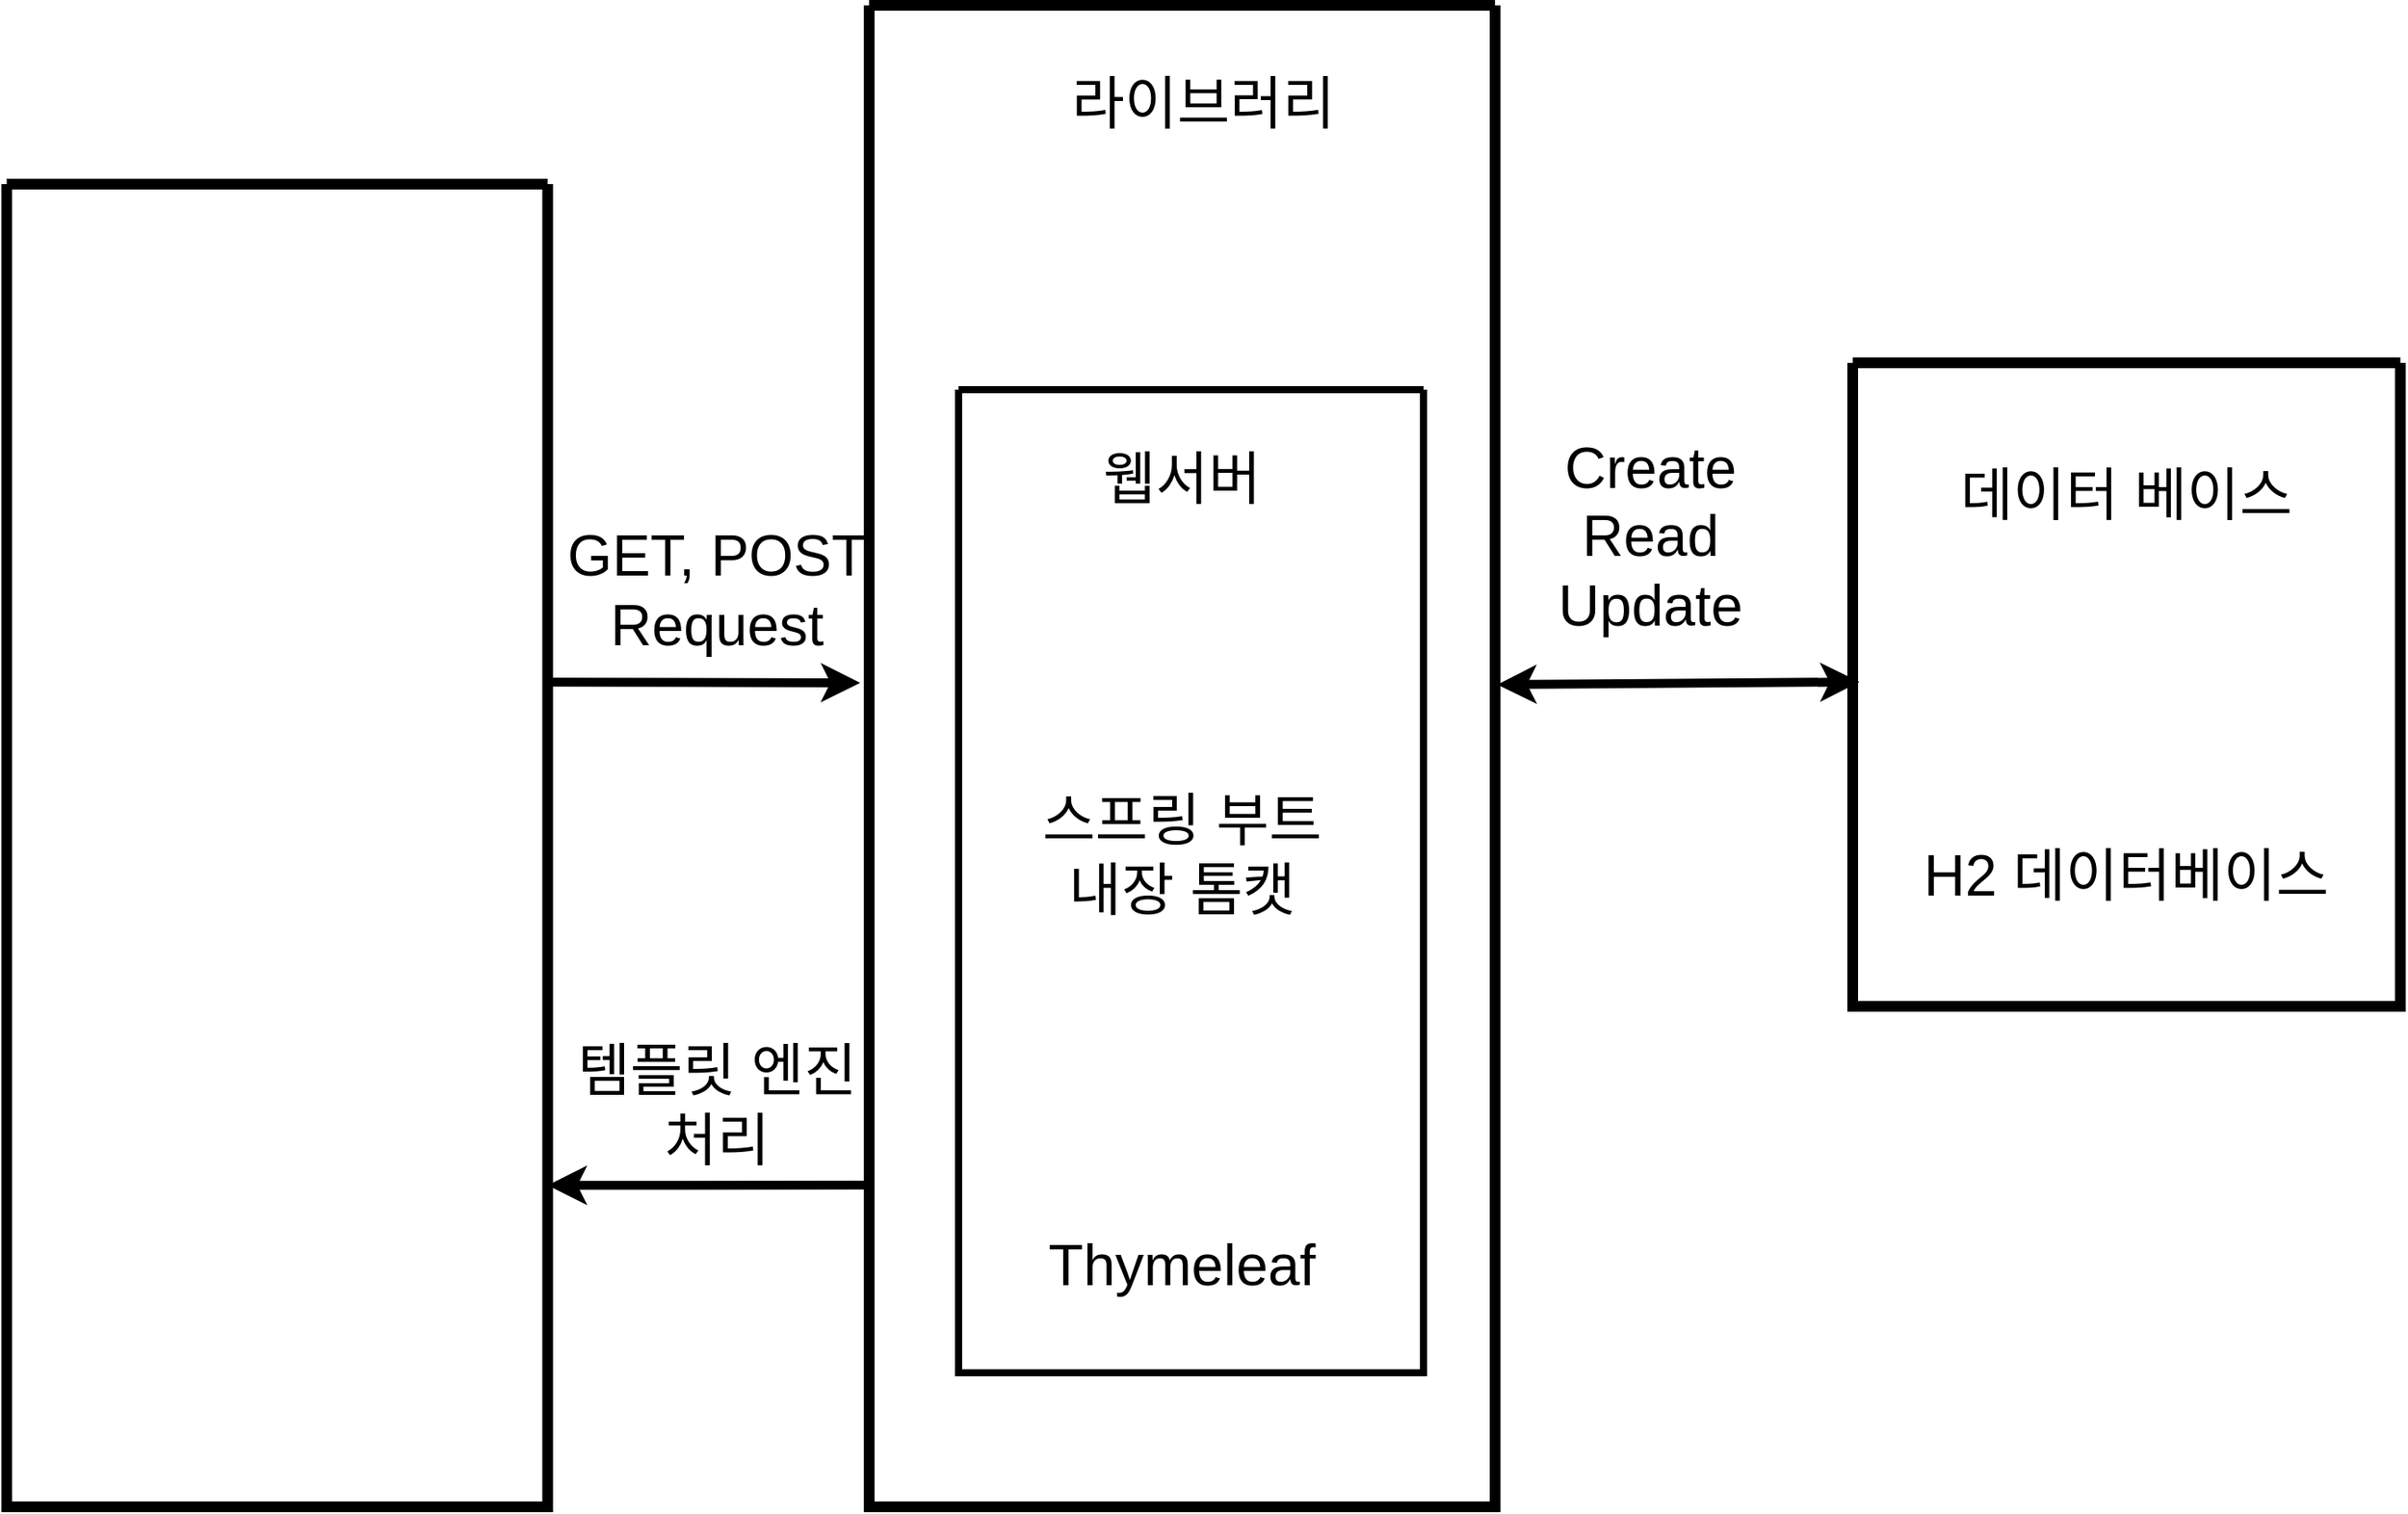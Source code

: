 <mxfile version="24.4.14" type="github">
  <diagram name="페이지-1" id="tjgAfjmDA4C24se_uthZ">
    <mxGraphModel dx="2655" dy="2198" grid="1" gridSize="10" guides="1" tooltips="1" connect="1" arrows="1" fold="1" page="1" pageScale="1" pageWidth="827" pageHeight="1169" math="0" shadow="0">
      <root>
        <mxCell id="0" />
        <mxCell id="1" parent="0" />
        <mxCell id="g2qkWimIBLFewqdkklXv-18" value="&lt;div&gt;GET, POST&lt;/div&gt;Request" style="text;html=1;align=center;verticalAlign=middle;whiteSpace=wrap;rounded=0;fontSize=32;" vertex="1" parent="1">
          <mxGeometry x="-15.0" y="82.24" width="220" height="30" as="geometry" />
        </mxCell>
        <mxCell id="g2qkWimIBLFewqdkklXv-20" value="Create&lt;div&gt;Read&lt;/div&gt;&lt;div&gt;Update&lt;/div&gt;" style="text;html=1;align=center;verticalAlign=middle;whiteSpace=wrap;rounded=0;fontSize=32;" vertex="1" parent="1">
          <mxGeometry x="507.33" y="52.24" width="220" height="30" as="geometry" />
        </mxCell>
        <mxCell id="g2qkWimIBLFewqdkklXv-21" value="" style="endArrow=classic;startArrow=classic;html=1;rounded=0;strokeWidth=5;exitX=1.013;exitY=0.499;exitDx=0;exitDy=0;exitPerimeter=0;entryX=-0.011;entryY=0.497;entryDx=0;entryDy=0;entryPerimeter=0;" edge="1" parent="1">
          <mxGeometry width="50" height="50" relative="1" as="geometry">
            <mxPoint x="531.262" y="150.0" as="sourcePoint" />
            <mxPoint x="733.763" y="148.52" as="targetPoint" />
          </mxGeometry>
        </mxCell>
        <mxCell id="g2qkWimIBLFewqdkklXv-26" value="" style="swimlane;startSize=0;strokeWidth=4;" vertex="1" parent="1">
          <mxGeometry x="230" y="-15" width="260" height="550" as="geometry" />
        </mxCell>
        <mxCell id="g2qkWimIBLFewqdkklXv-28" value="" style="swimlane;startSize=0;strokeWidth=6;" vertex="1" parent="1">
          <mxGeometry x="730" y="-30" width="306.24" height="360" as="geometry" />
        </mxCell>
        <mxCell id="g2qkWimIBLFewqdkklXv-1" value="" style="shape=image;verticalLabelPosition=bottom;labelBackgroundColor=default;verticalAlign=top;aspect=fixed;imageAspect=0;image=https://velog.velcdn.com/images/pak4184/post/49d37a62-b4f3-4432-8326-7d2c3059543d/image.svg;" vertex="1" parent="g2qkWimIBLFewqdkklXv-28">
          <mxGeometry x="89.12" y="113" width="114" height="114" as="geometry" />
        </mxCell>
        <mxCell id="g2qkWimIBLFewqdkklXv-5" value="데이터 베이스" style="text;html=1;align=center;verticalAlign=middle;whiteSpace=wrap;rounded=0;fontSize=32;" vertex="1" parent="g2qkWimIBLFewqdkklXv-28">
          <mxGeometry x="43.12" y="58.5" width="220" height="30" as="geometry" />
        </mxCell>
        <mxCell id="g2qkWimIBLFewqdkklXv-11" value="H2 데이터베이스" style="text;html=1;align=center;verticalAlign=middle;whiteSpace=wrap;rounded=0;fontSize=32;" vertex="1" parent="g2qkWimIBLFewqdkklXv-28">
          <mxGeometry x="23.12" y="271.5" width="260" height="30" as="geometry" />
        </mxCell>
        <mxCell id="g2qkWimIBLFewqdkklXv-29" value="" style="swimlane;startSize=0;strokeWidth=6;" vertex="1" parent="1">
          <mxGeometry x="-302.24" y="-130" width="302.48" height="740" as="geometry" />
        </mxCell>
        <mxCell id="g2qkWimIBLFewqdkklXv-22" value="" style="shape=image;verticalLabelPosition=bottom;labelBackgroundColor=default;verticalAlign=top;aspect=fixed;imageAspect=0;image=https://cdn-icons-png.flaticon.com/512/1979/1979209.png;" vertex="1" parent="g2qkWimIBLFewqdkklXv-29">
          <mxGeometry x="83.37" y="302.13" width="135.75" height="135.75" as="geometry" />
        </mxCell>
        <mxCell id="g2qkWimIBLFewqdkklXv-31" value="" style="endArrow=classic;html=1;rounded=0;exitX=1.007;exitY=0.54;exitDx=0;exitDy=0;exitPerimeter=0;strokeWidth=5;" edge="1" parent="1">
          <mxGeometry width="50" height="50" relative="1" as="geometry">
            <mxPoint x="2.357" y="148.57" as="sourcePoint" />
            <mxPoint x="175" y="148.97" as="targetPoint" />
          </mxGeometry>
        </mxCell>
        <mxCell id="g2qkWimIBLFewqdkklXv-32" value="" style="endArrow=classic;html=1;rounded=0;exitX=-0.005;exitY=0.716;exitDx=0;exitDy=0;exitPerimeter=0;strokeWidth=5;" edge="1" parent="1">
          <mxGeometry width="50" height="50" relative="1" as="geometry">
            <mxPoint x="181.008" y="430.0" as="sourcePoint" />
            <mxPoint x="0.24" y="430.16" as="targetPoint" />
          </mxGeometry>
        </mxCell>
        <mxCell id="g2qkWimIBLFewqdkklXv-33" value="템플릿 엔진&lt;div&gt;처리&lt;/div&gt;" style="text;html=1;align=center;verticalAlign=middle;whiteSpace=wrap;rounded=0;fontSize=32;" vertex="1" parent="1">
          <mxGeometry x="-15.0" y="370" width="220" height="30" as="geometry" />
        </mxCell>
        <mxCell id="g2qkWimIBLFewqdkklXv-38" value="" style="swimlane;startSize=0;strokeWidth=6;" vertex="1" parent="1">
          <mxGeometry x="180" y="-230" width="350" height="840" as="geometry" />
        </mxCell>
        <mxCell id="g2qkWimIBLFewqdkklXv-2" value="" style="shape=image;verticalLabelPosition=bottom;labelBackgroundColor=default;verticalAlign=top;aspect=fixed;imageAspect=0;image=https://velog.velcdn.com/images/linger0310/post/4476b077-5c7e-4ac9-af2e-756363b14294/%EC%8A%A4%ED%94%84%EB%A7%81.png;" vertex="1" parent="g2qkWimIBLFewqdkklXv-38">
          <mxGeometry x="49.26" y="60" width="276.19" height="145" as="geometry" />
        </mxCell>
        <mxCell id="g2qkWimIBLFewqdkklXv-13" value="라이브러리" style="text;html=1;align=center;verticalAlign=middle;whiteSpace=wrap;rounded=0;fontSize=32;" vertex="1" parent="g2qkWimIBLFewqdkklXv-38">
          <mxGeometry x="77.36" y="40" width="220" height="30" as="geometry" />
        </mxCell>
        <mxCell id="g2qkWimIBLFewqdkklXv-7" value="웹서버" style="text;html=1;align=center;verticalAlign=middle;whiteSpace=wrap;rounded=0;fontSize=32;" vertex="1" parent="g2qkWimIBLFewqdkklXv-38">
          <mxGeometry x="65.0" y="250" width="220" height="30" as="geometry" />
        </mxCell>
        <mxCell id="g2qkWimIBLFewqdkklXv-12" value="" style="shape=image;verticalLabelPosition=bottom;labelBackgroundColor=default;verticalAlign=top;aspect=fixed;imageAspect=0;image=https://upload.wikimedia.org/wikipedia/commons/f/fe/Apache_Tomcat_logo.svg;" vertex="1" parent="g2qkWimIBLFewqdkklXv-38">
          <mxGeometry x="73.96" y="289.5" width="202.08" height="144" as="geometry" />
        </mxCell>
        <mxCell id="g2qkWimIBLFewqdkklXv-10" value="스프링 부트&lt;div&gt;내장 톰캣&lt;/div&gt;" style="text;html=1;align=center;verticalAlign=middle;whiteSpace=wrap;rounded=0;fontSize=32;" vertex="1" parent="g2qkWimIBLFewqdkklXv-38">
          <mxGeometry x="65" y="460" width="220" height="30" as="geometry" />
        </mxCell>
        <mxCell id="g2qkWimIBLFewqdkklXv-4" value="" style="shape=image;verticalLabelPosition=bottom;labelBackgroundColor=default;verticalAlign=top;aspect=fixed;imageAspect=0;image=https://www.thymeleaf.org/images/thymeleaf.png;" vertex="1" parent="g2qkWimIBLFewqdkklXv-38">
          <mxGeometry x="108.63" y="540" width="132.74" height="133" as="geometry" />
        </mxCell>
        <mxCell id="g2qkWimIBLFewqdkklXv-9" value="Thymeleaf" style="text;html=1;align=center;verticalAlign=middle;whiteSpace=wrap;rounded=0;fontSize=32;" vertex="1" parent="g2qkWimIBLFewqdkklXv-38">
          <mxGeometry x="65.0" y="690" width="220" height="30" as="geometry" />
        </mxCell>
      </root>
    </mxGraphModel>
  </diagram>
</mxfile>
